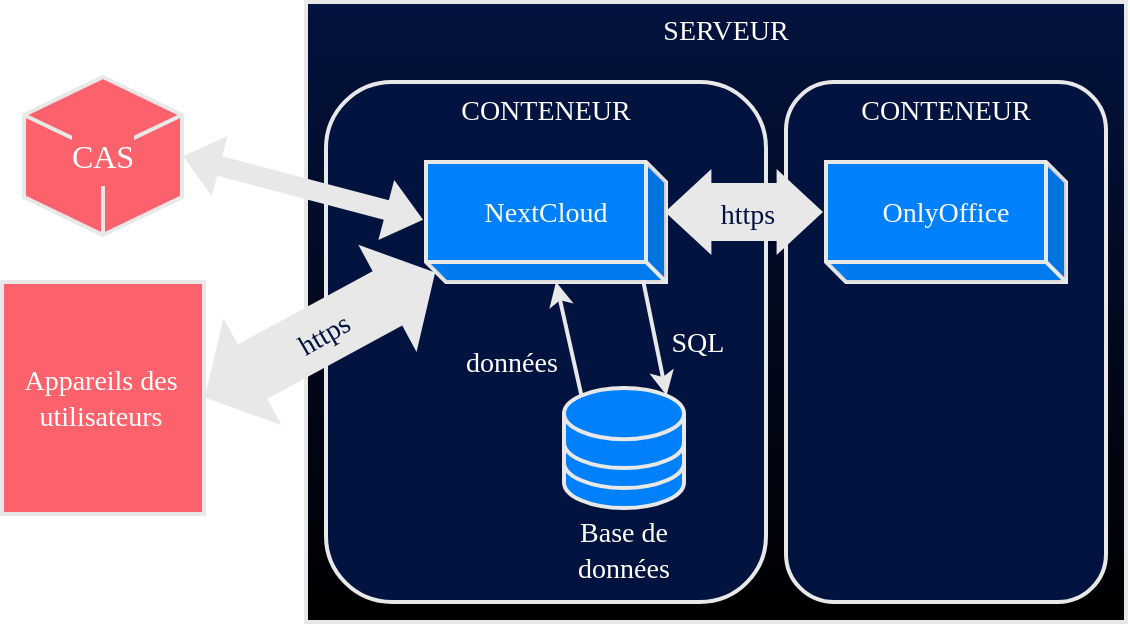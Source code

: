 <mxfile version="20.8.3" type="github" pages="2">
  <diagram id="QoxAyvX7ZY9BHbRCG-fU" name="Diag_Arch_Cloud">
    <mxGraphModel dx="794" dy="462" grid="1" gridSize="10" guides="1" tooltips="1" connect="1" arrows="1" fold="1" page="1" pageScale="1" pageWidth="827" pageHeight="1169" math="0" shadow="0">
      <root>
        <mxCell id="0" />
        <mxCell id="1" parent="0" />
        <mxCell id="qqhG9_B1rcYjrcv3_uUs-2" value="" style="rounded=0;whiteSpace=wrap;html=1;fillColor=#000000;strokeColor=#e8e8e8;gradientColor=#03133f;strokeWidth=2;gradientDirection=north;" parent="1" vertex="1">
          <mxGeometry x="311" y="121" width="410" height="310" as="geometry" />
        </mxCell>
        <mxCell id="HkAz_1bH_BI6XsVhB8zC-1" value="&lt;font style=&quot;font-size: 14px;&quot; color=&quot;#ffffff&quot; data-font-src=&quot;https://fonts.googleapis.com/css?family=Oswald&quot; face=&quot;Oswald&quot;&gt;SERVEUR&lt;/font&gt;" style="text;html=1;strokeColor=none;fillColor=none;align=center;verticalAlign=middle;whiteSpace=wrap;rounded=0;" parent="1" vertex="1">
          <mxGeometry x="491" y="121" width="60" height="30" as="geometry" />
        </mxCell>
        <mxCell id="HkAz_1bH_BI6XsVhB8zC-2" value="" style="rounded=1;whiteSpace=wrap;html=1;strokeWidth=2;fontSize=14;fontColor=#FFFFFF;fillColor=#03133f;gradientColor=none;strokeColor=#e8e8e8;" parent="1" vertex="1">
          <mxGeometry x="321" y="161" width="220" height="260" as="geometry" />
        </mxCell>
        <mxCell id="HkAz_1bH_BI6XsVhB8zC-3" value="" style="rounded=1;whiteSpace=wrap;html=1;strokeWidth=2;fontSize=14;fontColor=#FFFFFF;fillColor=#03133f;gradientColor=none;strokeColor=#e8e8e8;" parent="1" vertex="1">
          <mxGeometry x="551" y="161" width="160" height="260" as="geometry" />
        </mxCell>
        <mxCell id="HkAz_1bH_BI6XsVhB8zC-4" value="&lt;font style=&quot;font-size: 14px;&quot; color=&quot;#ffffff&quot; data-font-src=&quot;https://fonts.googleapis.com/css?family=Oswald&quot; face=&quot;Oswald&quot;&gt;CONTENEUR&lt;/font&gt;" style="text;html=1;strokeColor=none;fillColor=none;align=center;verticalAlign=middle;whiteSpace=wrap;rounded=0;" parent="1" vertex="1">
          <mxGeometry x="401" y="161" width="60" height="30" as="geometry" />
        </mxCell>
        <mxCell id="HkAz_1bH_BI6XsVhB8zC-5" value="&lt;font style=&quot;font-size: 14px;&quot; color=&quot;#ffffff&quot; data-font-src=&quot;https://fonts.googleapis.com/css?family=Oswald&quot; face=&quot;Oswald&quot;&gt;CONTENEUR&lt;/font&gt;" style="text;html=1;strokeColor=none;fillColor=none;align=center;verticalAlign=middle;whiteSpace=wrap;rounded=0;" parent="1" vertex="1">
          <mxGeometry x="601" y="161" width="60" height="30" as="geometry" />
        </mxCell>
        <mxCell id="HkAz_1bH_BI6XsVhB8zC-6" value="" style="shape=cylinder3;whiteSpace=wrap;html=1;boundedLbl=1;backgroundOutline=1;size=12.8;strokeColor=#e8e8e8;strokeWidth=2;fontSize=14;fontColor=#FFFFFF;fillColor=#0080fa;gradientColor=none;" parent="1" vertex="1">
          <mxGeometry x="440" y="334" width="60" height="40" as="geometry" />
        </mxCell>
        <mxCell id="HkAz_1bH_BI6XsVhB8zC-7" value="" style="shape=cube;whiteSpace=wrap;html=1;boundedLbl=1;backgroundOutline=1;darkOpacity=0.05;darkOpacity2=0.1;strokeColor=#e8e8e8;strokeWidth=2;fontSize=14;fontColor=#FFFFFF;fillColor=#0080fa;gradientColor=none;size=10;direction=west;" parent="1" vertex="1">
          <mxGeometry x="371" y="201" width="120" height="60" as="geometry" />
        </mxCell>
        <mxCell id="HkAz_1bH_BI6XsVhB8zC-8" value="" style="shape=cube;whiteSpace=wrap;html=1;boundedLbl=1;backgroundOutline=1;darkOpacity=0.05;darkOpacity2=0.1;strokeColor=#e8e8e8;strokeWidth=2;fontSize=14;fontColor=#FFFFFF;fillColor=#0080fa;gradientColor=none;size=10;direction=west;" parent="1" vertex="1">
          <mxGeometry x="571" y="201" width="120" height="60" as="geometry" />
        </mxCell>
        <mxCell id="HkAz_1bH_BI6XsVhB8zC-9" value="" style="shape=cylinder3;whiteSpace=wrap;html=1;boundedLbl=1;backgroundOutline=1;size=12.8;strokeColor=#e8e8e8;strokeWidth=2;fontSize=14;fontColor=#FFFFFF;fillColor=#0080fa;gradientColor=none;" parent="1" vertex="1">
          <mxGeometry x="440" y="324" width="60" height="40" as="geometry" />
        </mxCell>
        <mxCell id="HkAz_1bH_BI6XsVhB8zC-10" value="" style="shape=cylinder3;whiteSpace=wrap;html=1;boundedLbl=1;backgroundOutline=1;size=12.8;strokeColor=#e8e8e8;strokeWidth=2;fontSize=14;fontColor=#FFFFFF;fillColor=#0080fa;gradientColor=none;" parent="1" vertex="1">
          <mxGeometry x="440" y="314" width="60" height="40" as="geometry" />
        </mxCell>
        <mxCell id="HkAz_1bH_BI6XsVhB8zC-12" value="&lt;font data-font-src=&quot;https://fonts.googleapis.com/css?family=Overpass&quot; face=&quot;Overpass&quot;&gt;NextCloud&lt;/font&gt;" style="text;html=1;strokeColor=none;fillColor=none;align=center;verticalAlign=middle;whiteSpace=wrap;rounded=0;strokeWidth=2;fontSize=14;fontColor=#FFFFFF;" parent="1" vertex="1">
          <mxGeometry x="401" y="211" width="60" height="30" as="geometry" />
        </mxCell>
        <mxCell id="HkAz_1bH_BI6XsVhB8zC-13" value="&lt;font data-font-src=&quot;https://fonts.googleapis.com/css?family=Overpass&quot; face=&quot;Overpass&quot;&gt;OnlyOffice&lt;/font&gt;" style="text;html=1;strokeColor=none;fillColor=none;align=center;verticalAlign=middle;whiteSpace=wrap;rounded=0;strokeWidth=2;fontSize=14;fontColor=#FFFFFF;" parent="1" vertex="1">
          <mxGeometry x="601" y="211" width="60" height="30" as="geometry" />
        </mxCell>
        <mxCell id="5w-yzXwF0z2hG-fXQ8GE-1" value="" style="shape=flexArrow;endArrow=classic;startArrow=classic;html=1;rounded=0;fillColor=#E8E8E8;strokeColor=none;startWidth=13;startSize=7.4;endWidth=13;endSize=7.4;width=29;" parent="1" edge="1">
          <mxGeometry x="571" y="216" width="100" height="100" relative="1" as="geometry">
            <mxPoint x="490" y="226" as="sourcePoint" />
            <mxPoint x="570" y="226" as="targetPoint" />
          </mxGeometry>
        </mxCell>
        <mxCell id="5w-yzXwF0z2hG-fXQ8GE-3" value="&lt;font data-font-src=&quot;https://fonts.googleapis.com/css?family=Overpass&quot; face=&quot;Overpass&quot;&gt;Base de données&lt;/font&gt;" style="text;html=1;strokeColor=none;fillColor=none;align=center;verticalAlign=middle;whiteSpace=wrap;rounded=0;strokeWidth=2;fontSize=14;fontColor=#FFFFFF;" parent="1" vertex="1">
          <mxGeometry x="440" y="380" width="60" height="30" as="geometry" />
        </mxCell>
        <mxCell id="5w-yzXwF0z2hG-fXQ8GE-4" value="" style="html=1;shape=mxgraph.basic.isocube;isoAngle=15;fillColor=#fc626b;strokeColor=#E8E8E8;strokeWidth=2;gradientColor=none;" parent="1" vertex="1">
          <mxGeometry x="170" y="158.5" width="79" height="79" as="geometry" />
        </mxCell>
        <mxCell id="5w-yzXwF0z2hG-fXQ8GE-5" value="&lt;font size=&quot;1&quot; style=&quot;&quot; color=&quot;#ffffff&quot; data-font-src=&quot;https://fonts.googleapis.com/css?family=Oswald&quot; face=&quot;Oswald&quot;&gt;&lt;span style=&quot;font-size: 16px;&quot;&gt;CAS&lt;/span&gt;&lt;/font&gt;" style="text;html=1;strokeColor=none;fillColor=#fc626b;align=center;verticalAlign=middle;whiteSpace=wrap;rounded=0;" parent="1" vertex="1">
          <mxGeometry x="194" y="183" width="31" height="30" as="geometry" />
        </mxCell>
        <mxCell id="5w-yzXwF0z2hG-fXQ8GE-6" value="" style="rounded=0;whiteSpace=wrap;html=1;strokeColor=#E8E8E8;strokeWidth=2;fontSize=16;fillColor=#fc626b;gradientColor=none;" parent="1" vertex="1">
          <mxGeometry x="159" y="261" width="101" height="116" as="geometry" />
        </mxCell>
        <mxCell id="5w-yzXwF0z2hG-fXQ8GE-7" value="&lt;font data-font-src=&quot;https://fonts.googleapis.com/css?family=Overpass&quot; face=&quot;Overpass&quot;&gt;Appareils des utilisateurs&lt;/font&gt;" style="text;html=1;strokeColor=none;fillColor=none;align=center;verticalAlign=middle;whiteSpace=wrap;rounded=0;strokeWidth=2;fontSize=14;fontColor=#FFFFFF;" parent="1" vertex="1">
          <mxGeometry x="168" y="288.5" width="81" height="61" as="geometry" />
        </mxCell>
        <mxCell id="5w-yzXwF0z2hG-fXQ8GE-8" value="" style="shape=flexArrow;endArrow=classic;startArrow=classic;html=1;rounded=0;fontSize=16;fillColor=#E8E8E8;exitX=1;exitY=0.5;exitDx=0;exitDy=0;exitPerimeter=0;strokeColor=none;" parent="1" source="5w-yzXwF0z2hG-fXQ8GE-4" edge="1">
          <mxGeometry width="100" height="100" relative="1" as="geometry">
            <mxPoint x="360" y="290" as="sourcePoint" />
            <mxPoint x="370" y="230" as="targetPoint" />
          </mxGeometry>
        </mxCell>
        <mxCell id="5w-yzXwF0z2hG-fXQ8GE-9" value="" style="shape=flexArrow;endArrow=classic;startArrow=classic;html=1;rounded=0;fontSize=16;fillColor=#E8E8E8;exitX=1;exitY=0.5;exitDx=0;exitDy=0;strokeColor=none;entryX=0;entryY=0;entryDx=115;entryDy=5;entryPerimeter=0;startWidth=29;startSize=8.71;endWidth=29;endSize=8.71;width=31;" parent="1" source="5w-yzXwF0z2hG-fXQ8GE-6" target="HkAz_1bH_BI6XsVhB8zC-7" edge="1">
          <mxGeometry width="100" height="100" relative="1" as="geometry">
            <mxPoint x="259" y="208" as="sourcePoint" />
            <mxPoint x="380" y="240" as="targetPoint" />
          </mxGeometry>
        </mxCell>
        <mxCell id="5w-yzXwF0z2hG-fXQ8GE-11" value="&lt;font style=&quot;background-color: rgb(232, 232, 232);&quot; color=&quot;#03133f&quot; data-font-src=&quot;https://fonts.googleapis.com/css?family=Overpass&quot; face=&quot;Overpass&quot;&gt;https&lt;/font&gt;" style="text;html=1;strokeColor=none;fillColor=none;align=center;verticalAlign=middle;whiteSpace=wrap;rounded=0;strokeWidth=2;fontSize=14;fontColor=#FFFFFF;" parent="1" vertex="1">
          <mxGeometry x="512" y="217" width="40" height="20" as="geometry" />
        </mxCell>
        <mxCell id="5w-yzXwF0z2hG-fXQ8GE-17" value="&lt;font color=&quot;#03133f&quot; data-font-src=&quot;https://fonts.googleapis.com/css?family=Overpass&quot; face=&quot;Overpass&quot;&gt;https&lt;/font&gt;" style="text;html=1;strokeColor=none;fillColor=none;align=center;verticalAlign=middle;whiteSpace=wrap;rounded=0;strokeWidth=2;fontSize=14;fontColor=#FFFFFF;rotation=-30;" parent="1" vertex="1">
          <mxGeometry x="300" y="277" width="40" height="20" as="geometry" />
        </mxCell>
        <mxCell id="5w-yzXwF0z2hG-fXQ8GE-23" value="&lt;font data-font-src=&quot;https://fonts.googleapis.com/css?family=Overpass&quot; face=&quot;Overpass&quot;&gt;SQL&lt;/font&gt;" style="text;html=1;strokeColor=none;fillColor=none;align=center;verticalAlign=middle;whiteSpace=wrap;rounded=0;strokeWidth=2;fontSize=14;fontColor=#FFFFFF;" parent="1" vertex="1">
          <mxGeometry x="491" y="276" width="32" height="30" as="geometry" />
        </mxCell>
        <mxCell id="5w-yzXwF0z2hG-fXQ8GE-24" value="&lt;font data-font-src=&quot;https://fonts.googleapis.com/css?family=Overpass&quot; face=&quot;Overpass&quot;&gt;données&lt;/font&gt;" style="text;html=1;strokeColor=none;fillColor=none;align=center;verticalAlign=middle;whiteSpace=wrap;rounded=0;strokeWidth=2;fontSize=14;fontColor=#FFFFFF;" parent="1" vertex="1">
          <mxGeometry x="383.5" y="288" width="60" height="26" as="geometry" />
        </mxCell>
        <mxCell id="5w-yzXwF0z2hG-fXQ8GE-25" value="" style="endArrow=classic;html=1;rounded=0;fontSize=16;fontColor=#03133f;fillColor=#E8E8E8;strokeWidth=2;strokeColor=#E8E8E8;entryX=0.855;entryY=0;entryDx=0;entryDy=3.712;exitX=0.095;exitY=0.01;exitDx=0;exitDy=0;exitPerimeter=0;entryPerimeter=0;" parent="1" source="HkAz_1bH_BI6XsVhB8zC-7" target="HkAz_1bH_BI6XsVhB8zC-10" edge="1">
          <mxGeometry width="50" height="50" relative="1" as="geometry">
            <mxPoint x="390" y="260" as="sourcePoint" />
            <mxPoint x="440" y="210" as="targetPoint" />
          </mxGeometry>
        </mxCell>
        <mxCell id="5w-yzXwF0z2hG-fXQ8GE-26" value="" style="endArrow=classic;html=1;rounded=0;fontSize=16;fontColor=#03133f;fillColor=#E8E8E8;strokeWidth=2;strokeColor=#E8E8E8;entryX=0;entryY=0;entryDx=55;entryDy=0;exitX=0.145;exitY=0;exitDx=0;exitDy=3.712;exitPerimeter=0;entryPerimeter=0;" parent="1" source="HkAz_1bH_BI6XsVhB8zC-10" target="HkAz_1bH_BI6XsVhB8zC-7" edge="1">
          <mxGeometry width="50" height="50" relative="1" as="geometry">
            <mxPoint x="444.6" y="270.4" as="sourcePoint" />
            <mxPoint x="456.3" y="327.712" as="targetPoint" />
          </mxGeometry>
        </mxCell>
      </root>
    </mxGraphModel>
  </diagram>
  <diagram id="I4bfxeDwZNtBkuDQzz4K" name="Diag_Arch_Kfet_Serveur">
    <mxGraphModel dx="588" dy="342" grid="1" gridSize="10" guides="1" tooltips="1" connect="1" arrows="1" fold="1" page="1" pageScale="1" pageWidth="827" pageHeight="1169" math="0" shadow="0">
      <root>
        <mxCell id="0" />
        <mxCell id="1" parent="0" />
        <mxCell id="0SKw4KIRCZedrlld9jtn-1" value="" style="rounded=0;whiteSpace=wrap;html=1;fillColor=#000000;strokeColor=#e8e8e8;gradientColor=#03133f;strokeWidth=2;gradientDirection=north;" parent="1" vertex="1">
          <mxGeometry x="311" y="121" width="469" height="310" as="geometry" />
        </mxCell>
        <mxCell id="0SKw4KIRCZedrlld9jtn-2" value="&lt;font style=&quot;font-size: 14px;&quot; color=&quot;#ffffff&quot; data-font-src=&quot;https://fonts.googleapis.com/css?family=Oswald&quot; face=&quot;Oswald&quot;&gt;SERVEUR&lt;/font&gt;" style="text;html=1;strokeColor=none;fillColor=none;align=center;verticalAlign=middle;whiteSpace=wrap;rounded=0;" parent="1" vertex="1">
          <mxGeometry x="491" y="121" width="60" height="30" as="geometry" />
        </mxCell>
        <mxCell id="0SKw4KIRCZedrlld9jtn-3" value="" style="rounded=1;whiteSpace=wrap;html=1;strokeWidth=2;fontSize=14;fontColor=#FFFFFF;fillColor=#03133f;gradientColor=none;strokeColor=#e8e8e8;" parent="1" vertex="1">
          <mxGeometry x="321" y="161" width="449" height="260" as="geometry" />
        </mxCell>
        <mxCell id="0SKw4KIRCZedrlld9jtn-5" value="&lt;font style=&quot;font-size: 14px;&quot; color=&quot;#ffffff&quot; data-font-src=&quot;https://fonts.googleapis.com/css?family=Oswald&quot; face=&quot;Oswald&quot;&gt;CONTENEUR&lt;/font&gt;" style="text;html=1;strokeColor=none;fillColor=none;align=center;verticalAlign=middle;whiteSpace=wrap;rounded=0;" parent="1" vertex="1">
          <mxGeometry x="486" y="161" width="60" height="30" as="geometry" />
        </mxCell>
        <mxCell id="0SKw4KIRCZedrlld9jtn-7" value="" style="shape=cylinder3;whiteSpace=wrap;html=1;boundedLbl=1;backgroundOutline=1;size=12.8;strokeColor=#e8e8e8;strokeWidth=2;fontSize=14;fontColor=#FFFFFF;fillColor=#0080fa;gradientColor=none;" parent="1" vertex="1">
          <mxGeometry x="686.25" y="334.25" width="60" height="40" as="geometry" />
        </mxCell>
        <mxCell id="0SKw4KIRCZedrlld9jtn-8" value="" style="shape=cube;whiteSpace=wrap;html=1;boundedLbl=1;backgroundOutline=1;darkOpacity=0.05;darkOpacity2=0.1;strokeColor=#e8e8e8;strokeWidth=2;fontSize=14;fontColor=#FFFFFF;fillColor=#0080fa;gradientColor=none;size=10;direction=west;" parent="1" vertex="1">
          <mxGeometry x="371" y="201" width="120" height="60" as="geometry" />
        </mxCell>
        <mxCell id="0SKw4KIRCZedrlld9jtn-10" value="" style="shape=cylinder3;whiteSpace=wrap;html=1;boundedLbl=1;backgroundOutline=1;size=12.8;strokeColor=#e8e8e8;strokeWidth=2;fontSize=14;fontColor=#FFFFFF;fillColor=#0080fa;gradientColor=none;" parent="1" vertex="1">
          <mxGeometry x="686.25" y="324.25" width="60" height="40" as="geometry" />
        </mxCell>
        <mxCell id="0SKw4KIRCZedrlld9jtn-11" value="" style="shape=cylinder3;whiteSpace=wrap;html=1;boundedLbl=1;backgroundOutline=1;size=12.8;strokeColor=#e8e8e8;strokeWidth=2;fontSize=14;fontColor=#FFFFFF;fillColor=#0080fa;gradientColor=none;" parent="1" vertex="1">
          <mxGeometry x="686.25" y="309.75" width="60" height="40" as="geometry" />
        </mxCell>
        <mxCell id="0SKw4KIRCZedrlld9jtn-12" value="&lt;font face=&quot;Overpass&quot;&gt;API REST&lt;/font&gt;" style="text;html=1;strokeColor=none;fillColor=none;align=center;verticalAlign=middle;whiteSpace=wrap;rounded=0;strokeWidth=2;fontSize=14;fontColor=#FFFFFF;" parent="1" vertex="1">
          <mxGeometry x="380" y="209.5" width="91" height="30" as="geometry" />
        </mxCell>
        <mxCell id="0SKw4KIRCZedrlld9jtn-15" value="&lt;font data-font-src=&quot;https://fonts.googleapis.com/css?family=Overpass&quot; face=&quot;Overpass&quot;&gt;Base de données&lt;/font&gt;" style="text;html=1;strokeColor=none;fillColor=none;align=center;verticalAlign=middle;whiteSpace=wrap;rounded=0;strokeWidth=2;fontSize=14;fontColor=#FFFFFF;" parent="1" vertex="1">
          <mxGeometry x="686.25" y="380.25" width="60" height="30" as="geometry" />
        </mxCell>
        <mxCell id="0SKw4KIRCZedrlld9jtn-18" value="" style="rounded=0;whiteSpace=wrap;html=1;strokeColor=#E8E8E8;strokeWidth=2;fontSize=16;fillColor=#fc626b;gradientColor=none;" parent="1" vertex="1">
          <mxGeometry x="96.5" y="151" width="101" height="116" as="geometry" />
        </mxCell>
        <mxCell id="0SKw4KIRCZedrlld9jtn-19" value="&lt;font data-font-src=&quot;https://fonts.googleapis.com/css?family=Overpass&quot; face=&quot;Overpass&quot;&gt;Appareils des utilisateurs&lt;/font&gt;" style="text;html=1;strokeColor=none;fillColor=none;align=center;verticalAlign=middle;whiteSpace=wrap;rounded=0;strokeWidth=2;fontSize=14;fontColor=#FFFFFF;" parent="1" vertex="1">
          <mxGeometry x="107.5" y="178" width="81" height="61" as="geometry" />
        </mxCell>
        <mxCell id="0SKw4KIRCZedrlld9jtn-21" value="" style="shape=flexArrow;endArrow=classic;startArrow=classic;html=1;rounded=0;fontSize=16;fillColor=#E8E8E8;exitX=1;exitY=0.5;exitDx=0;exitDy=0;strokeColor=none;entryX=0;entryY=0;entryDx=115;entryDy=5;entryPerimeter=0;startWidth=29;startSize=8.71;endWidth=29;endSize=8.71;width=31;" parent="1" source="0SKw4KIRCZedrlld9jtn-18" target="0SKw4KIRCZedrlld9jtn-8" edge="1">
          <mxGeometry width="100" height="100" relative="1" as="geometry">
            <mxPoint x="259" y="208" as="sourcePoint" />
            <mxPoint x="380" y="240" as="targetPoint" />
          </mxGeometry>
        </mxCell>
        <mxCell id="33vSIhz_z05jIN6qrUoY-1" value="" style="rounded=1;whiteSpace=wrap;html=1;fillColor=#ffe6cc;strokeColor=#d79b00;" vertex="1" parent="1">
          <mxGeometry x="90" y="490" width="755" height="660" as="geometry" />
        </mxCell>
        <mxCell id="33vSIhz_z05jIN6qrUoY-2" value="" style="rounded=1;whiteSpace=wrap;html=1;fontSize=24;fillColor=#b1ddf0;strokeColor=#10739e;" vertex="1" parent="1">
          <mxGeometry x="107.5" y="690" width="720" height="440" as="geometry" />
        </mxCell>
        <mxCell id="33vSIhz_z05jIN6qrUoY-3" value="Terminal KFet" style="rounded=1;whiteSpace=wrap;html=1;fillColor=#dae8fc;strokeColor=#6c8ebf;" vertex="1" parent="1">
          <mxGeometry x="1057.5" y="1160" width="170" height="110" as="geometry" />
        </mxCell>
        <mxCell id="33vSIhz_z05jIN6qrUoY-4" value="" style="endArrow=classic;startArrow=none;html=1;rounded=0;entryX=0.405;entryY=1.006;entryDx=0;entryDy=0;entryPerimeter=0;" edge="1" parent="1">
          <mxGeometry width="50" height="50" relative="1" as="geometry">
            <mxPoint x="727.5" y="1210" as="sourcePoint" />
            <mxPoint x="727.5" y="1100" as="targetPoint" />
          </mxGeometry>
        </mxCell>
        <mxCell id="33vSIhz_z05jIN6qrUoY-5" value="&lt;font style=&quot;font-size: 18px;&quot;&gt;Requête HTTP&lt;/font&gt;" style="text;html=1;strokeColor=none;fillColor=none;align=center;verticalAlign=middle;whiteSpace=wrap;rounded=0;" vertex="1" parent="1">
          <mxGeometry x="857.5" y="1160" width="77.5" height="50" as="geometry" />
        </mxCell>
        <mxCell id="33vSIhz_z05jIN6qrUoY-6" value="&lt;font style=&quot;font-size: 18px;&quot;&gt;&lt;font style=&quot;&quot;&gt;Programme gestion des paiements&lt;br&gt;&lt;/font&gt;&lt;br&gt;&lt;br&gt;&lt;br&gt;&lt;br&gt;&lt;br&gt;&lt;/font&gt;" style="rounded=1;whiteSpace=wrap;html=1;fillColor=#d5e8d4;strokeColor=#82b366;" vertex="1" parent="1">
          <mxGeometry x="122.5" y="870" width="195" height="245" as="geometry" />
        </mxCell>
        <mxCell id="33vSIhz_z05jIN6qrUoY-7" value="&lt;font style=&quot;font-size: 24px;&quot;&gt;API_REST&lt;/font&gt;" style="rounded=1;whiteSpace=wrap;html=1;fillColor=#a20025;strokeColor=#6F0000;fontColor=#ffffff;" vertex="1" parent="1">
          <mxGeometry x="137.5" y="1025" width="650" height="80" as="geometry" />
        </mxCell>
        <mxCell id="33vSIhz_z05jIN6qrUoY-8" value="&lt;font style=&quot;font-size: 18px;&quot;&gt;Serveur WEB&lt;/font&gt;" style="rounded=1;whiteSpace=wrap;html=1;fontSize=14;fillColor=#d5e8d4;strokeColor=#82b366;" vertex="1" parent="1">
          <mxGeometry x="537.5" y="870" width="230" height="100" as="geometry" />
        </mxCell>
        <mxCell id="33vSIhz_z05jIN6qrUoY-9" value="" style="endArrow=classic;startArrow=classic;html=1;rounded=0;fontSize=14;entryX=0.5;entryY=1;entryDx=0;entryDy=0;exitX=0.792;exitY=0.027;exitDx=0;exitDy=0;exitPerimeter=0;" edge="1" parent="1" source="33vSIhz_z05jIN6qrUoY-7" target="33vSIhz_z05jIN6qrUoY-8">
          <mxGeometry width="50" height="50" relative="1" as="geometry">
            <mxPoint x="567.5" y="960" as="sourcePoint" />
            <mxPoint x="617.5" y="910" as="targetPoint" />
          </mxGeometry>
        </mxCell>
        <mxCell id="33vSIhz_z05jIN6qrUoY-10" value="MongoDB Wire Protocol" style="text;html=1;strokeColor=none;fillColor=none;align=center;verticalAlign=middle;whiteSpace=wrap;rounded=0;fontSize=14;" vertex="1" parent="1">
          <mxGeometry x="575.5" y="977.5" width="60" height="40" as="geometry" />
        </mxCell>
        <mxCell id="33vSIhz_z05jIN6qrUoY-11" value="Client WEB &lt;br&gt;(BDE/Admin)" style="rounded=1;whiteSpace=wrap;html=1;fontSize=14;fillColor=#dae8fc;strokeColor=#6c8ebf;" vertex="1" parent="1">
          <mxGeometry x="1052.5" y="862.5" width="180" height="115" as="geometry" />
        </mxCell>
        <mxCell id="33vSIhz_z05jIN6qrUoY-12" value="" style="endArrow=classic;html=1;rounded=0;fontSize=14;entryX=1;entryY=0.5;entryDx=0;entryDy=0;" edge="1" parent="1" target="33vSIhz_z05jIN6qrUoY-8">
          <mxGeometry width="50" height="50" relative="1" as="geometry">
            <mxPoint x="817.5" y="920" as="sourcePoint" />
            <mxPoint x="507.5" y="920" as="targetPoint" />
          </mxGeometry>
        </mxCell>
        <mxCell id="33vSIhz_z05jIN6qrUoY-13" value="LOG" style="rounded=1;whiteSpace=wrap;html=1;fontSize=14;fillColor=#f8cecc;strokeColor=#b85450;" vertex="1" parent="1">
          <mxGeometry x="162.5" y="710" width="120" height="90" as="geometry" />
        </mxCell>
        <mxCell id="33vSIhz_z05jIN6qrUoY-14" value="&lt;font style=&quot;font-size: 24px;&quot;&gt;Base de données&lt;br&gt;&lt;/font&gt;" style="rounded=1;whiteSpace=wrap;html=1;fontSize=14;fillColor=#f8cecc;strokeColor=#b85450;" vertex="1" parent="1">
          <mxGeometry x="155" y="560" width="615" height="90" as="geometry" />
        </mxCell>
        <mxCell id="33vSIhz_z05jIN6qrUoY-15" value="&lt;font style=&quot;font-size: 36px;&quot;&gt;Conteneur&lt;/font&gt;" style="text;html=1;strokeColor=none;fillColor=none;align=center;verticalAlign=middle;whiteSpace=wrap;rounded=0;fontSize=14;" vertex="1" parent="1">
          <mxGeometry x="177.5" y="510" width="120" height="30" as="geometry" />
        </mxCell>
        <mxCell id="33vSIhz_z05jIN6qrUoY-16" value="" style="endArrow=classic;startArrow=classic;html=1;rounded=0;fontSize=14;entryX=0.5;entryY=1;entryDx=0;entryDy=0;exitX=0.5;exitY=0;exitDx=0;exitDy=0;" edge="1" parent="1" source="33vSIhz_z05jIN6qrUoY-7" target="33vSIhz_z05jIN6qrUoY-14">
          <mxGeometry width="50" height="50" relative="1" as="geometry">
            <mxPoint x="397.5" y="720" as="sourcePoint" />
            <mxPoint x="447.5" y="670" as="targetPoint" />
          </mxGeometry>
        </mxCell>
        <mxCell id="33vSIhz_z05jIN6qrUoY-17" value="&lt;font style=&quot;font-size: 18px;&quot;&gt;Requête HTTP&amp;nbsp;&lt;/font&gt;" style="text;html=1;strokeColor=none;fillColor=none;align=center;verticalAlign=middle;whiteSpace=wrap;rounded=0;fontSize=14;" vertex="1" parent="1">
          <mxGeometry x="837.5" y="890" width="160" height="30" as="geometry" />
        </mxCell>
        <mxCell id="33vSIhz_z05jIN6qrUoY-18" value="" style="endArrow=classic;html=1;rounded=0;fontSize=18;entryX=0.25;entryY=1;entryDx=0;entryDy=0;" edge="1" parent="1" target="33vSIhz_z05jIN6qrUoY-13">
          <mxGeometry width="50" height="50" relative="1" as="geometry">
            <mxPoint x="192.5" y="870" as="sourcePoint" />
            <mxPoint x="357.5" y="830" as="targetPoint" />
          </mxGeometry>
        </mxCell>
        <mxCell id="33vSIhz_z05jIN6qrUoY-19" value="TXT" style="text;html=1;strokeColor=none;fillColor=none;align=center;verticalAlign=middle;whiteSpace=wrap;rounded=0;fontSize=18;" vertex="1" parent="1">
          <mxGeometry x="180" y="810" width="85" height="50" as="geometry" />
        </mxCell>
        <mxCell id="33vSIhz_z05jIN6qrUoY-20" value="" style="endArrow=classic;html=1;rounded=0;fontSize=18;entryX=1;entryY=0.369;entryDx=0;entryDy=0;entryPerimeter=0;" edge="1" parent="1" target="33vSIhz_z05jIN6qrUoY-6">
          <mxGeometry width="50" height="50" relative="1" as="geometry">
            <mxPoint x="397.5" y="960" as="sourcePoint" />
            <mxPoint x="357.5" y="810" as="targetPoint" />
          </mxGeometry>
        </mxCell>
        <mxCell id="33vSIhz_z05jIN6qrUoY-21" value="" style="endArrow=classic;html=1;rounded=0;fontSize=18;entryX=0.396;entryY=0.997;entryDx=0;entryDy=0;entryPerimeter=0;" edge="1" parent="1" target="33vSIhz_z05jIN6qrUoY-14">
          <mxGeometry width="50" height="50" relative="1" as="geometry">
            <mxPoint x="397.5" y="960" as="sourcePoint" />
            <mxPoint x="357.5" y="810" as="targetPoint" />
          </mxGeometry>
        </mxCell>
        <mxCell id="33vSIhz_z05jIN6qrUoY-22" value="Mongo Wire Protocole" style="text;html=1;strokeColor=none;fillColor=none;align=center;verticalAlign=middle;whiteSpace=wrap;rounded=0;fontSize=18;" vertex="1" parent="1">
          <mxGeometry x="327.5" y="742" width="60" height="48" as="geometry" />
        </mxCell>
        <mxCell id="33vSIhz_z05jIN6qrUoY-23" value="Boîtier RFID&lt;br&gt;BDE" style="rounded=1;whiteSpace=wrap;html=1;fillColor=#dae8fc;strokeColor=#6c8ebf;" vertex="1" parent="1">
          <mxGeometry x="1057.5" y="1010" width="170" height="110" as="geometry" />
        </mxCell>
        <mxCell id="33vSIhz_z05jIN6qrUoY-24" value="&lt;font style=&quot;font-size: 18px;&quot;&gt;Requête HTTP&lt;/font&gt;" style="text;html=1;strokeColor=none;fillColor=none;align=center;verticalAlign=middle;whiteSpace=wrap;rounded=0;" vertex="1" parent="1">
          <mxGeometry x="847.5" y="1018" width="150" height="50" as="geometry" />
        </mxCell>
        <mxCell id="33vSIhz_z05jIN6qrUoY-25" value="&lt;font style=&quot;font-size: 14px;&quot;&gt;.txt&lt;/font&gt;" style="text;html=1;strokeColor=none;fillColor=none;align=center;verticalAlign=middle;whiteSpace=wrap;rounded=0;" vertex="1" parent="1">
          <mxGeometry x="155" y="710" width="60" height="30" as="geometry" />
        </mxCell>
        <mxCell id="33vSIhz_z05jIN6qrUoY-26" value="&lt;font style=&quot;font-size: 14px;&quot; color=&quot;#ffffff&quot;&gt;NODE.js&lt;br&gt;&lt;/font&gt;" style="text;html=1;strokeColor=none;fillColor=none;align=center;verticalAlign=middle;whiteSpace=wrap;rounded=0;" vertex="1" parent="1">
          <mxGeometry x="137.5" y="1025" width="60" height="30" as="geometry" />
        </mxCell>
        <mxCell id="33vSIhz_z05jIN6qrUoY-27" value="&lt;font style=&quot;font-size: 14px;&quot; color=&quot;#000000&quot;&gt;Python&lt;/font&gt;" style="text;html=1;strokeColor=none;fillColor=none;align=center;verticalAlign=middle;whiteSpace=wrap;rounded=0;fontColor=#FFFFFF;" vertex="1" parent="1">
          <mxGeometry x="537.5" y="870" width="60" height="30" as="geometry" />
        </mxCell>
        <mxCell id="33vSIhz_z05jIN6qrUoY-28" value="&lt;font style=&quot;font-size: 14px;&quot;&gt;Python&lt;/font&gt;" style="text;html=1;strokeColor=none;fillColor=none;align=center;verticalAlign=middle;whiteSpace=wrap;rounded=0;fontColor=#000000;" vertex="1" parent="1">
          <mxGeometry x="127.5" y="870" width="60" height="30" as="geometry" />
        </mxCell>
        <mxCell id="33vSIhz_z05jIN6qrUoY-29" value="&lt;font style=&quot;font-size: 18px;&quot;&gt;Mongo DB&lt;/font&gt;" style="text;html=1;strokeColor=none;fillColor=none;align=center;verticalAlign=middle;whiteSpace=wrap;rounded=0;fontColor=#000000;" vertex="1" parent="1">
          <mxGeometry x="155" y="600" width="102.5" height="40" as="geometry" />
        </mxCell>
        <mxCell id="33vSIhz_z05jIN6qrUoY-30" value="Mongo Wire Protocole" style="text;html=1;strokeColor=none;fillColor=none;align=center;verticalAlign=middle;whiteSpace=wrap;rounded=0;fontSize=18;" vertex="1" parent="1">
          <mxGeometry x="477.5" y="742" width="60" height="48" as="geometry" />
        </mxCell>
        <mxCell id="33vSIhz_z05jIN6qrUoY-31" value="" style="endArrow=none;html=1;rounded=0;entryX=0;entryY=0.5;entryDx=0;entryDy=0;" edge="1" parent="1" target="33vSIhz_z05jIN6qrUoY-11">
          <mxGeometry width="50" height="50" relative="1" as="geometry">
            <mxPoint x="817.5" y="920" as="sourcePoint" />
            <mxPoint x="947.5" y="960" as="targetPoint" />
          </mxGeometry>
        </mxCell>
        <mxCell id="33vSIhz_z05jIN6qrUoY-32" value="" style="endArrow=classic;startArrow=classic;html=1;rounded=0;exitX=1;exitY=0.5;exitDx=0;exitDy=0;entryX=0;entryY=0.5;entryDx=0;entryDy=0;" edge="1" parent="1" source="33vSIhz_z05jIN6qrUoY-7" target="33vSIhz_z05jIN6qrUoY-23">
          <mxGeometry width="50" height="50" relative="1" as="geometry">
            <mxPoint x="847.5" y="930" as="sourcePoint" />
            <mxPoint x="897.5" y="880" as="targetPoint" />
          </mxGeometry>
        </mxCell>
        <mxCell id="33vSIhz_z05jIN6qrUoY-33" value="" style="endArrow=classic;html=1;rounded=0;entryX=0.003;entryY=0.445;entryDx=0;entryDy=0;entryPerimeter=0;" edge="1" parent="1" target="33vSIhz_z05jIN6qrUoY-3">
          <mxGeometry width="50" height="50" relative="1" as="geometry">
            <mxPoint x="727.5" y="1210" as="sourcePoint" />
            <mxPoint x="407.5" y="830" as="targetPoint" />
          </mxGeometry>
        </mxCell>
        <mxCell id="5VkN_axIpXJ7t1t0wXuQ-1" value="" style="shape=cube;whiteSpace=wrap;html=1;boundedLbl=1;backgroundOutline=1;darkOpacity=0.05;darkOpacity2=0.1;strokeColor=#e8e8e8;strokeWidth=2;fontSize=14;fontColor=#FFFFFF;fillColor=#0080fa;gradientColor=none;size=10;direction=west;" vertex="1" parent="1">
          <mxGeometry x="371" y="330" width="120" height="60" as="geometry" />
        </mxCell>
        <mxCell id="5VkN_axIpXJ7t1t0wXuQ-2" value="&lt;font face=&quot;Overpass&quot;&gt;SERVEUR WEB&lt;/font&gt;" style="text;html=1;strokeColor=none;fillColor=none;align=center;verticalAlign=middle;whiteSpace=wrap;rounded=0;strokeWidth=2;fontSize=14;fontColor=#FFFFFF;" vertex="1" parent="1">
          <mxGeometry x="368.5" y="342" width="110" height="30" as="geometry" />
        </mxCell>
        <mxCell id="_TXjyGocFsSL7QuM8k3e-6" value="" style="shape=note;whiteSpace=wrap;html=1;backgroundOutline=1;darkOpacity=0.05;darkOpacity2=0.1;strokeColor=#e8e8e8;strokeWidth=2;fontSize=14;fontColor=#FFFFFF;fillColor=#0080fa" vertex="1" parent="1">
          <mxGeometry x="680" y="180.5" width="72.5" height="88" as="geometry" />
        </mxCell>
        <mxCell id="_TXjyGocFsSL7QuM8k3e-5" value="&lt;font face=&quot;Overpass&quot;&gt;FICHIER&amp;nbsp;&lt;br&gt;LOG&lt;br&gt;&lt;/font&gt;" style="text;html=1;strokeColor=none;fillColor=none;align=center;verticalAlign=middle;whiteSpace=wrap;rounded=0;strokeWidth=2;fontSize=14;fontColor=#FFFFFF;" vertex="1" parent="1">
          <mxGeometry x="682.5" y="216" width="67.5" height="30" as="geometry" />
        </mxCell>
        <mxCell id="_TXjyGocFsSL7QuM8k3e-12" value="" style="shape=flexArrow;endArrow=classic;html=1;rounded=0;fontSize=16;fillColor=#E8E8E8;strokeColor=none;" edge="1" parent="1">
          <mxGeometry width="50" height="50" relative="1" as="geometry">
            <mxPoint x="490" y="220" as="sourcePoint" />
            <mxPoint x="680" y="220" as="targetPoint" />
          </mxGeometry>
        </mxCell>
        <mxCell id="_TXjyGocFsSL7QuM8k3e-13" value="" style="shape=flexArrow;endArrow=classic;startArrow=classic;html=1;rounded=0;fontSize=16;fillColor=#E8E8E8;strokeColor=none;entryX=-0.012;entryY=0.742;entryDx=0;entryDy=0;entryPerimeter=0;exitX=0;exitY=0;exitDx=0;exitDy=0;exitPerimeter=0;" edge="1" parent="1" source="0SKw4KIRCZedrlld9jtn-8" target="0SKw4KIRCZedrlld9jtn-10">
          <mxGeometry width="100" height="100" relative="1" as="geometry">
            <mxPoint x="510" y="500" as="sourcePoint" />
            <mxPoint x="610" y="400" as="targetPoint" />
            <Array as="points">
              <mxPoint x="550" y="261" />
              <mxPoint x="550" y="353" />
            </Array>
          </mxGeometry>
        </mxCell>
        <mxCell id="_TXjyGocFsSL7QuM8k3e-14" value="" style="shape=flexArrow;endArrow=classic;html=1;rounded=0;fontSize=16;fillColor=#E8E8E8;strokeColor=none;entryX=0.008;entryY=0.613;entryDx=0;entryDy=0;entryPerimeter=0;" edge="1" parent="1" target="5VkN_axIpXJ7t1t0wXuQ-1">
          <mxGeometry width="50" height="50" relative="1" as="geometry">
            <mxPoint x="550" y="353" as="sourcePoint" />
            <mxPoint x="490" y="360" as="targetPoint" />
          </mxGeometry>
        </mxCell>
        <mxCell id="_TXjyGocFsSL7QuM8k3e-15" value="" style="shape=flexArrow;endArrow=classic;startArrow=classic;html=1;rounded=0;fillColor=#E8E8E8;strokeColor=none;exitX=0.447;exitY=0.985;exitDx=0;exitDy=0;exitPerimeter=0;" edge="1" parent="1" source="5VkN_axIpXJ7t1t0wXuQ-1">
          <mxGeometry width="100" height="100" relative="1" as="geometry">
            <mxPoint x="436" y="320" as="sourcePoint" />
            <mxPoint x="437" y="260" as="targetPoint" />
          </mxGeometry>
        </mxCell>
        <mxCell id="_TXjyGocFsSL7QuM8k3e-16" value="TXT" style="text;html=1;strokeColor=none;fillColor=none;align=center;verticalAlign=middle;whiteSpace=wrap;rounded=0;fontColor=#FFFFFF" vertex="1" parent="1">
          <mxGeometry x="510" y="192.5" width="60" height="30" as="geometry" />
        </mxCell>
        <mxCell id="_TXjyGocFsSL7QuM8k3e-18" value="MONGO WIRE PROTOCOL" style="text;html=1;strokeColor=none;fillColor=none;align=center;verticalAlign=middle;whiteSpace=wrap;rounded=0;fontColor=#FFFFFF" vertex="1" parent="1">
          <mxGeometry x="553" y="295.75" width="82.5" height="54" as="geometry" />
        </mxCell>
      </root>
    </mxGraphModel>
  </diagram>
</mxfile>
